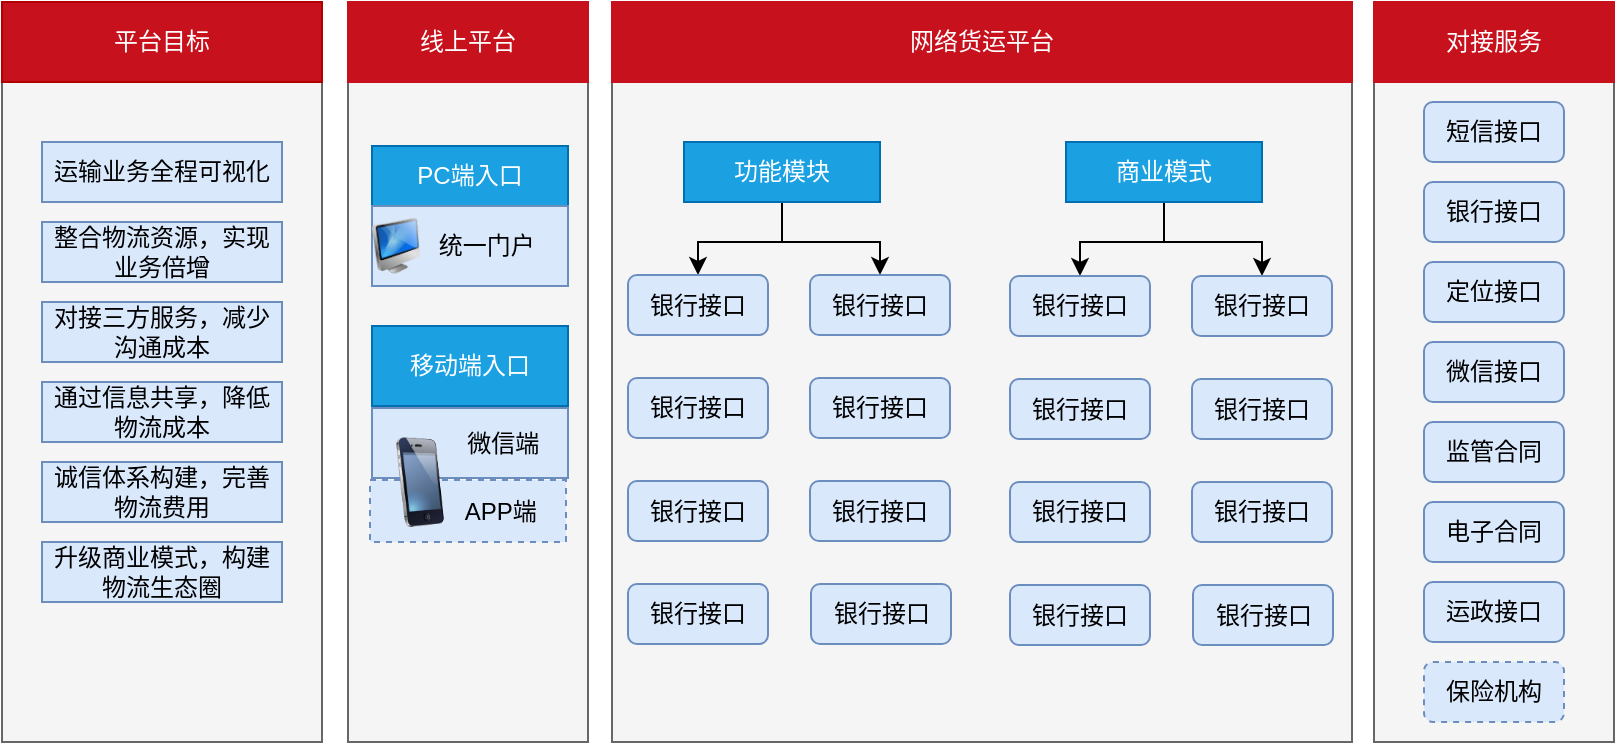 <mxfile version="12.3.5" type="github" pages="1">
  <diagram id="LsuL_oGiGIazWjCH5oAu" name="第 1 页">
    <mxGraphModel dx="854" dy="478" grid="1" gridSize="10" guides="1" tooltips="1" connect="1" arrows="1" fold="1" page="1" pageScale="1" pageWidth="827" pageHeight="1169" math="0" shadow="0">
      <root>
        <mxCell id="0"/>
        <mxCell id="1" parent="0"/>
        <mxCell id="XUsGg3tM2NAVNYVNYR5O-13" value="" style="rounded=0;whiteSpace=wrap;html=1;fillColor=#f5f5f5;strokeColor=#666666;fontColor=#333333;" vertex="1" parent="1">
          <mxGeometry x="15" y="80" width="160" height="330" as="geometry"/>
        </mxCell>
        <mxCell id="XUsGg3tM2NAVNYVNYR5O-14" value="平台目标" style="rounded=0;whiteSpace=wrap;html=1;fillColor=#C7121E;strokeColor=#B20000;fontColor=#ffffff;" vertex="1" parent="1">
          <mxGeometry x="15" y="40" width="160" height="40" as="geometry"/>
        </mxCell>
        <mxCell id="XUsGg3tM2NAVNYVNYR5O-15" value="" style="rounded=0;whiteSpace=wrap;html=1;fillColor=#f5f5f5;strokeColor=#666666;fontColor=#333333;" vertex="1" parent="1">
          <mxGeometry x="188" y="80" width="120" height="330" as="geometry"/>
        </mxCell>
        <mxCell id="XUsGg3tM2NAVNYVNYR5O-16" value="线上平台" style="rounded=0;whiteSpace=wrap;html=1;fillColor=#C7121E;strokeColor=#C7121E;fontColor=#ffffff;" vertex="1" parent="1">
          <mxGeometry x="188" y="40" width="120" height="40" as="geometry"/>
        </mxCell>
        <mxCell id="XUsGg3tM2NAVNYVNYR5O-17" value="" style="rounded=0;whiteSpace=wrap;html=1;fillColor=#f5f5f5;strokeColor=#666666;fontColor=#333333;" vertex="1" parent="1">
          <mxGeometry x="320" y="80" width="370" height="330" as="geometry"/>
        </mxCell>
        <mxCell id="XUsGg3tM2NAVNYVNYR5O-18" value="网络货运平台" style="rounded=0;whiteSpace=wrap;html=1;fillColor=#C7121E;strokeColor=#C7121E;fontColor=#ffffff;" vertex="1" parent="1">
          <mxGeometry x="320" y="40" width="370" height="40" as="geometry"/>
        </mxCell>
        <mxCell id="XUsGg3tM2NAVNYVNYR5O-19" value="" style="rounded=0;whiteSpace=wrap;html=1;fillColor=#f5f5f5;strokeColor=#666666;fontColor=#333333;" vertex="1" parent="1">
          <mxGeometry x="701" y="80" width="120" height="330" as="geometry"/>
        </mxCell>
        <mxCell id="XUsGg3tM2NAVNYVNYR5O-20" value="对接服务" style="rounded=0;whiteSpace=wrap;html=1;fillColor=#C7121E;strokeColor=#C7121E;fontColor=#ffffff;" vertex="1" parent="1">
          <mxGeometry x="701" y="40" width="120" height="40" as="geometry"/>
        </mxCell>
        <mxCell id="XUsGg3tM2NAVNYVNYR5O-21" value="短信接口" style="rounded=1;whiteSpace=wrap;html=1;fillColor=#dae8fc;strokeColor=#6c8ebf;" vertex="1" parent="1">
          <mxGeometry x="726" y="90" width="70" height="30" as="geometry"/>
        </mxCell>
        <mxCell id="XUsGg3tM2NAVNYVNYR5O-22" value="银行接口" style="rounded=1;whiteSpace=wrap;html=1;fillColor=#dae8fc;strokeColor=#6c8ebf;" vertex="1" parent="1">
          <mxGeometry x="726" y="130" width="70" height="30" as="geometry"/>
        </mxCell>
        <mxCell id="XUsGg3tM2NAVNYVNYR5O-23" value="定位接口" style="rounded=1;whiteSpace=wrap;html=1;fillColor=#dae8fc;strokeColor=#6c8ebf;" vertex="1" parent="1">
          <mxGeometry x="726" y="170" width="70" height="30" as="geometry"/>
        </mxCell>
        <mxCell id="XUsGg3tM2NAVNYVNYR5O-24" value="保险机构" style="rounded=1;whiteSpace=wrap;html=1;fillColor=#dae8fc;strokeColor=#6c8ebf;dashed=1;" vertex="1" parent="1">
          <mxGeometry x="726" y="370" width="70" height="30" as="geometry"/>
        </mxCell>
        <mxCell id="XUsGg3tM2NAVNYVNYR5O-25" value="监管合同" style="rounded=1;whiteSpace=wrap;html=1;fillColor=#dae8fc;strokeColor=#6c8ebf;" vertex="1" parent="1">
          <mxGeometry x="726" y="250" width="70" height="30" as="geometry"/>
        </mxCell>
        <mxCell id="XUsGg3tM2NAVNYVNYR5O-26" value="电子合同" style="rounded=1;whiteSpace=wrap;html=1;fillColor=#dae8fc;strokeColor=#6c8ebf;" vertex="1" parent="1">
          <mxGeometry x="726" y="290" width="70" height="30" as="geometry"/>
        </mxCell>
        <mxCell id="XUsGg3tM2NAVNYVNYR5O-27" value="运政接口" style="rounded=1;whiteSpace=wrap;html=1;fillColor=#dae8fc;strokeColor=#6c8ebf;" vertex="1" parent="1">
          <mxGeometry x="726" y="330" width="70" height="30" as="geometry"/>
        </mxCell>
        <mxCell id="XUsGg3tM2NAVNYVNYR5O-28" value="微信接口" style="rounded=1;whiteSpace=wrap;html=1;fillColor=#dae8fc;strokeColor=#6c8ebf;" vertex="1" parent="1">
          <mxGeometry x="726" y="210" width="70" height="30" as="geometry"/>
        </mxCell>
        <mxCell id="XUsGg3tM2NAVNYVNYR5O-31" value="PC端入口" style="rounded=0;whiteSpace=wrap;html=1;fillColor=#1ba1e2;strokeColor=#006EAF;fontColor=#ffffff;" vertex="1" parent="1">
          <mxGeometry x="200" y="112" width="98" height="30" as="geometry"/>
        </mxCell>
        <mxCell id="XUsGg3tM2NAVNYVNYR5O-41" value="&amp;nbsp; &amp;nbsp; &amp;nbsp;统一门户" style="rounded=0;whiteSpace=wrap;html=1;fillColor=#dae8fc;strokeColor=#6c8ebf;" vertex="1" parent="1">
          <mxGeometry x="200" y="142" width="98" height="40" as="geometry"/>
        </mxCell>
        <mxCell id="XUsGg3tM2NAVNYVNYR5O-42" value="" style="image;html=1;labelBackgroundColor=#ffffff;image=img/lib/clip_art/computers/iMac_128x128.png" vertex="1" parent="1">
          <mxGeometry x="200" y="147" width="24" height="30" as="geometry"/>
        </mxCell>
        <mxCell id="XUsGg3tM2NAVNYVNYR5O-43" value="移动端入口" style="rounded=0;whiteSpace=wrap;html=1;fillColor=#1ba1e2;strokeColor=#006EAF;fontColor=#ffffff;" vertex="1" parent="1">
          <mxGeometry x="200" y="202" width="98" height="40" as="geometry"/>
        </mxCell>
        <mxCell id="XUsGg3tM2NAVNYVNYR5O-44" value="&amp;nbsp; &amp;nbsp; &amp;nbsp; &amp;nbsp; &amp;nbsp; 微信端" style="rounded=0;whiteSpace=wrap;html=1;fillColor=#dae8fc;strokeColor=#6c8ebf;" vertex="1" parent="1">
          <mxGeometry x="200" y="243" width="98" height="35" as="geometry"/>
        </mxCell>
        <mxCell id="XUsGg3tM2NAVNYVNYR5O-45" value="&amp;nbsp; &amp;nbsp; &amp;nbsp; &amp;nbsp; &amp;nbsp; APP端" style="rounded=0;whiteSpace=wrap;html=1;fillColor=#dae8fc;strokeColor=#6c8ebf;dashed=1;" vertex="1" parent="1">
          <mxGeometry x="199" y="279" width="98" height="31" as="geometry"/>
        </mxCell>
        <mxCell id="XUsGg3tM2NAVNYVNYR5O-47" value="" style="image;html=1;labelBackgroundColor=#ffffff;image=img/lib/clip_art/telecommunication/iPhone_128x128.png;rounded=0;" vertex="1" parent="1">
          <mxGeometry x="209" y="257.5" width="30" height="45" as="geometry"/>
        </mxCell>
        <mxCell id="XUsGg3tM2NAVNYVNYR5O-48" value="运输业务全程可视化" style="rounded=0;whiteSpace=wrap;html=1;fillColor=#dae8fc;strokeColor=#6c8ebf;" vertex="1" parent="1">
          <mxGeometry x="35" y="110" width="120" height="30" as="geometry"/>
        </mxCell>
        <mxCell id="XUsGg3tM2NAVNYVNYR5O-51" value="整合物流资源，实现业务倍增" style="rounded=0;whiteSpace=wrap;html=1;fillColor=#dae8fc;strokeColor=#6c8ebf;" vertex="1" parent="1">
          <mxGeometry x="35" y="150" width="120" height="30" as="geometry"/>
        </mxCell>
        <mxCell id="XUsGg3tM2NAVNYVNYR5O-52" value="对接三方服务，减少沟通成本" style="rounded=0;whiteSpace=wrap;html=1;fillColor=#dae8fc;strokeColor=#6c8ebf;" vertex="1" parent="1">
          <mxGeometry x="35" y="190" width="120" height="30" as="geometry"/>
        </mxCell>
        <mxCell id="XUsGg3tM2NAVNYVNYR5O-53" value="通过信息共享，降低物流成本" style="rounded=0;whiteSpace=wrap;html=1;fillColor=#dae8fc;strokeColor=#6c8ebf;" vertex="1" parent="1">
          <mxGeometry x="35" y="230" width="120" height="30" as="geometry"/>
        </mxCell>
        <mxCell id="XUsGg3tM2NAVNYVNYR5O-54" value="诚信体系构建，完善物流费用" style="rounded=0;whiteSpace=wrap;html=1;fillColor=#dae8fc;strokeColor=#6c8ebf;" vertex="1" parent="1">
          <mxGeometry x="35" y="270" width="120" height="30" as="geometry"/>
        </mxCell>
        <mxCell id="XUsGg3tM2NAVNYVNYR5O-55" value="升级商业模式，构建物流生态圈" style="rounded=0;whiteSpace=wrap;html=1;fillColor=#dae8fc;strokeColor=#6c8ebf;" vertex="1" parent="1">
          <mxGeometry x="35" y="310" width="120" height="30" as="geometry"/>
        </mxCell>
        <mxCell id="XUsGg3tM2NAVNYVNYR5O-77" style="edgeStyle=orthogonalEdgeStyle;rounded=0;orthogonalLoop=1;jettySize=auto;html=1;entryX=0.5;entryY=0;entryDx=0;entryDy=0;" edge="1" parent="1" source="XUsGg3tM2NAVNYVNYR5O-56" target="XUsGg3tM2NAVNYVNYR5O-58">
          <mxGeometry relative="1" as="geometry"/>
        </mxCell>
        <mxCell id="XUsGg3tM2NAVNYVNYR5O-78" style="edgeStyle=orthogonalEdgeStyle;rounded=0;orthogonalLoop=1;jettySize=auto;html=1;entryX=0.5;entryY=0;entryDx=0;entryDy=0;" edge="1" parent="1" source="XUsGg3tM2NAVNYVNYR5O-56" target="XUsGg3tM2NAVNYVNYR5O-62">
          <mxGeometry relative="1" as="geometry"/>
        </mxCell>
        <mxCell id="XUsGg3tM2NAVNYVNYR5O-56" value="功能模块" style="rounded=0;whiteSpace=wrap;html=1;fillColor=#1ba1e2;strokeColor=#006EAF;fontColor=#ffffff;" vertex="1" parent="1">
          <mxGeometry x="356" y="110" width="98" height="30" as="geometry"/>
        </mxCell>
        <mxCell id="XUsGg3tM2NAVNYVNYR5O-79" style="edgeStyle=orthogonalEdgeStyle;rounded=0;orthogonalLoop=1;jettySize=auto;html=1;entryX=0.5;entryY=0;entryDx=0;entryDy=0;" edge="1" parent="1" source="XUsGg3tM2NAVNYVNYR5O-57" target="XUsGg3tM2NAVNYVNYR5O-69">
          <mxGeometry relative="1" as="geometry"/>
        </mxCell>
        <mxCell id="XUsGg3tM2NAVNYVNYR5O-80" style="edgeStyle=orthogonalEdgeStyle;rounded=0;orthogonalLoop=1;jettySize=auto;html=1;entryX=0.5;entryY=0;entryDx=0;entryDy=0;" edge="1" parent="1" source="XUsGg3tM2NAVNYVNYR5O-57" target="XUsGg3tM2NAVNYVNYR5O-73">
          <mxGeometry relative="1" as="geometry"/>
        </mxCell>
        <mxCell id="XUsGg3tM2NAVNYVNYR5O-57" value="商业模式" style="rounded=0;whiteSpace=wrap;html=1;fillColor=#1ba1e2;strokeColor=#006EAF;fontColor=#ffffff;" vertex="1" parent="1">
          <mxGeometry x="547" y="110" width="98" height="30" as="geometry"/>
        </mxCell>
        <mxCell id="XUsGg3tM2NAVNYVNYR5O-58" value="银行接口" style="rounded=1;whiteSpace=wrap;html=1;fillColor=#dae8fc;strokeColor=#6c8ebf;" vertex="1" parent="1">
          <mxGeometry x="328" y="176.5" width="70" height="30" as="geometry"/>
        </mxCell>
        <mxCell id="XUsGg3tM2NAVNYVNYR5O-59" value="银行接口" style="rounded=1;whiteSpace=wrap;html=1;fillColor=#dae8fc;strokeColor=#6c8ebf;" vertex="1" parent="1">
          <mxGeometry x="328" y="228" width="70" height="30" as="geometry"/>
        </mxCell>
        <mxCell id="XUsGg3tM2NAVNYVNYR5O-60" value="银行接口" style="rounded=1;whiteSpace=wrap;html=1;fillColor=#dae8fc;strokeColor=#6c8ebf;" vertex="1" parent="1">
          <mxGeometry x="419" y="228" width="70" height="30" as="geometry"/>
        </mxCell>
        <mxCell id="XUsGg3tM2NAVNYVNYR5O-61" value="银行接口" style="rounded=1;whiteSpace=wrap;html=1;fillColor=#dae8fc;strokeColor=#6c8ebf;" vertex="1" parent="1">
          <mxGeometry x="328" y="279.5" width="70" height="30" as="geometry"/>
        </mxCell>
        <mxCell id="XUsGg3tM2NAVNYVNYR5O-62" value="银行接口" style="rounded=1;whiteSpace=wrap;html=1;fillColor=#dae8fc;strokeColor=#6c8ebf;" vertex="1" parent="1">
          <mxGeometry x="419" y="176.5" width="70" height="30" as="geometry"/>
        </mxCell>
        <mxCell id="XUsGg3tM2NAVNYVNYR5O-64" value="银行接口" style="rounded=1;whiteSpace=wrap;html=1;fillColor=#dae8fc;strokeColor=#6c8ebf;" vertex="1" parent="1">
          <mxGeometry x="419" y="279.5" width="70" height="30" as="geometry"/>
        </mxCell>
        <mxCell id="XUsGg3tM2NAVNYVNYR5O-65" value="银行接口" style="rounded=1;whiteSpace=wrap;html=1;fillColor=#dae8fc;strokeColor=#6c8ebf;" vertex="1" parent="1">
          <mxGeometry x="328" y="331" width="70" height="30" as="geometry"/>
        </mxCell>
        <mxCell id="XUsGg3tM2NAVNYVNYR5O-66" value="银行接口" style="rounded=1;whiteSpace=wrap;html=1;fillColor=#dae8fc;strokeColor=#6c8ebf;" vertex="1" parent="1">
          <mxGeometry x="419.5" y="331" width="70" height="30" as="geometry"/>
        </mxCell>
        <mxCell id="XUsGg3tM2NAVNYVNYR5O-69" value="银行接口" style="rounded=1;whiteSpace=wrap;html=1;fillColor=#dae8fc;strokeColor=#6c8ebf;" vertex="1" parent="1">
          <mxGeometry x="519" y="177" width="70" height="30" as="geometry"/>
        </mxCell>
        <mxCell id="XUsGg3tM2NAVNYVNYR5O-70" value="银行接口" style="rounded=1;whiteSpace=wrap;html=1;fillColor=#dae8fc;strokeColor=#6c8ebf;" vertex="1" parent="1">
          <mxGeometry x="519" y="228.5" width="70" height="30" as="geometry"/>
        </mxCell>
        <mxCell id="XUsGg3tM2NAVNYVNYR5O-71" value="银行接口" style="rounded=1;whiteSpace=wrap;html=1;fillColor=#dae8fc;strokeColor=#6c8ebf;" vertex="1" parent="1">
          <mxGeometry x="610" y="228.5" width="70" height="30" as="geometry"/>
        </mxCell>
        <mxCell id="XUsGg3tM2NAVNYVNYR5O-72" value="银行接口" style="rounded=1;whiteSpace=wrap;html=1;fillColor=#dae8fc;strokeColor=#6c8ebf;" vertex="1" parent="1">
          <mxGeometry x="519" y="280" width="70" height="30" as="geometry"/>
        </mxCell>
        <mxCell id="XUsGg3tM2NAVNYVNYR5O-73" value="银行接口" style="rounded=1;whiteSpace=wrap;html=1;fillColor=#dae8fc;strokeColor=#6c8ebf;" vertex="1" parent="1">
          <mxGeometry x="610" y="177" width="70" height="30" as="geometry"/>
        </mxCell>
        <mxCell id="XUsGg3tM2NAVNYVNYR5O-74" value="银行接口" style="rounded=1;whiteSpace=wrap;html=1;fillColor=#dae8fc;strokeColor=#6c8ebf;" vertex="1" parent="1">
          <mxGeometry x="610" y="280" width="70" height="30" as="geometry"/>
        </mxCell>
        <mxCell id="XUsGg3tM2NAVNYVNYR5O-75" value="银行接口" style="rounded=1;whiteSpace=wrap;html=1;fillColor=#dae8fc;strokeColor=#6c8ebf;" vertex="1" parent="1">
          <mxGeometry x="519" y="331.5" width="70" height="30" as="geometry"/>
        </mxCell>
        <mxCell id="XUsGg3tM2NAVNYVNYR5O-76" value="银行接口" style="rounded=1;whiteSpace=wrap;html=1;fillColor=#dae8fc;strokeColor=#6c8ebf;" vertex="1" parent="1">
          <mxGeometry x="610.5" y="331.5" width="70" height="30" as="geometry"/>
        </mxCell>
      </root>
    </mxGraphModel>
  </diagram>
</mxfile>

